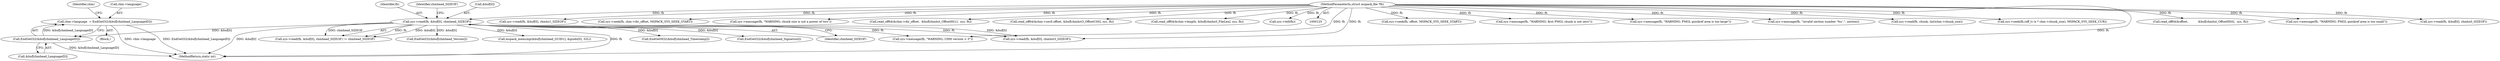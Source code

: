 digraph "0_libmspack_72e70a921f0f07fee748aec2274b30784e1d312a@pointer" {
"1000289" [label="(Call,chm->language  = EndGetI32(&buf[chmhead_LanguageID]))"];
"1000293" [label="(Call,EndGetI32(&buf[chmhead_LanguageID]))"];
"1000233" [label="(Call,sys->read(fh, &buf[0], chmhead_SIZEOF))"];
"1000127" [label="(MethodParameterIn,struct mspack_file *fh)"];
"1000361" [label="(Call,sys->seek(fh, offset, MSPACK_SYS_SEEK_START))"];
"1000234" [label="(Identifier,fh)"];
"1000596" [label="(Call,sys->message(fh, \"WARNING; first PMGL chunk is not zero\"))"];
"1000289" [label="(Call,chm->language  = EndGetI32(&buf[chmhead_LanguageID]))"];
"1000305" [label="(Call,sys->message(fh, \"WARNING; CHM version > 3\"))"];
"1000744" [label="(Call,sys->message(fh, \"WARNING; PMGL quickref area is too large\"))"];
"1000826" [label="(Call,sys->message(fh, \"invalid section number '%u'.\", section))"];
"1000690" [label="(Call,sys->read(fh, chunk, (int)chm->chunk_size))"];
"1000643" [label="(Call,sys->seek(fh,(off_t) (x * chm->chunk_size), MSPACK_SYS_SEEK_CUR))"];
"1000323" [label="(Call,read_off64(&offset,           &buf[chmhst_OffsetHS0],  sys, fh))"];
"1000294" [label="(Call,&buf[chmhead_LanguageID])"];
"1000726" [label="(Call,sys->message(fh, \"WARNING; PMGL quickref area is too small\"))"];
"1000370" [label="(Call,sys->read(fh, &buf[0], chmhs0_SIZEOF))"];
"1000233" [label="(Call,sys->read(fh, &buf[0], chmhead_SIZEOF))"];
"1000127" [label="(MethodParameterIn,struct mspack_file *fh)"];
"1000232" [label="(Call,sys->read(fh, &buf[0], chmhead_SIZEOF) != chmhead_SIZEOF)"];
"1000408" [label="(Call,sys->read(fh, &buf[0], chmhs1_SIZEOF))"];
"1000275" [label="(Call,EndGetI32(&buf[chmhead_Version]))"];
"1000257" [label="(Call,mspack_memcmp(&buf[chmhead_GUID1], &guids[0], 32L))"];
"1000284" [label="(Call,EndGetM32(&buf[chmhead_Timestamp]))"];
"1000310" [label="(Call,sys->read(fh, &buf[0], chmhst3_SIZEOF))"];
"1000293" [label="(Call,EndGetI32(&buf[chmhead_LanguageID]))"];
"1000397" [label="(Call,sys->seek(fh, chm->dir_offset, MSPACK_SYS_SEEK_START))"];
"1000586" [label="(Call,sys->message(fh, \"WARNING; chunk size is not a power of two\"))"];
"1000301" [label="(Identifier,chm)"];
"1000333" [label="(Call,read_off64(&chm->dir_offset,  &buf[chmhst_OffsetHS1],  sys, fh))"];
"1000246" [label="(Call,EndGetI32(&buf[chmhead_Signature]))"];
"1001071" [label="(MethodReturn,static int)"];
"1000240" [label="(Identifier,chmhead_SIZEOF)"];
"1000344" [label="(Call,read_off64(&chm->sec0.offset, &buf[chmhst3_OffsetCS0], sys, fh))"];
"1000382" [label="(Call,read_off64(&chm->length, &buf[chmhs0_FileLen], sys, fh))"];
"1000239" [label="(Identifier,chmhead_SIZEOF)"];
"1000235" [label="(Call,&buf[0])"];
"1000290" [label="(Call,chm->language)"];
"1000423" [label="(Call,sys->tell(fh))"];
"1000130" [label="(Block,)"];
"1000289" -> "1000130"  [label="AST: "];
"1000289" -> "1000293"  [label="CFG: "];
"1000290" -> "1000289"  [label="AST: "];
"1000293" -> "1000289"  [label="AST: "];
"1000301" -> "1000289"  [label="CFG: "];
"1000289" -> "1001071"  [label="DDG: chm->language"];
"1000289" -> "1001071"  [label="DDG: EndGetI32(&buf[chmhead_LanguageID])"];
"1000293" -> "1000289"  [label="DDG: &buf[chmhead_LanguageID]"];
"1000293" -> "1000294"  [label="CFG: "];
"1000294" -> "1000293"  [label="AST: "];
"1000293" -> "1001071"  [label="DDG: &buf[chmhead_LanguageID]"];
"1000233" -> "1000293"  [label="DDG: &buf[0]"];
"1000233" -> "1000232"  [label="AST: "];
"1000233" -> "1000239"  [label="CFG: "];
"1000234" -> "1000233"  [label="AST: "];
"1000235" -> "1000233"  [label="AST: "];
"1000239" -> "1000233"  [label="AST: "];
"1000240" -> "1000233"  [label="CFG: "];
"1000233" -> "1001071"  [label="DDG: &buf[0]"];
"1000233" -> "1001071"  [label="DDG: fh"];
"1000233" -> "1000232"  [label="DDG: fh"];
"1000233" -> "1000232"  [label="DDG: &buf[0]"];
"1000233" -> "1000232"  [label="DDG: chmhead_SIZEOF"];
"1000127" -> "1000233"  [label="DDG: fh"];
"1000233" -> "1000246"  [label="DDG: &buf[0]"];
"1000233" -> "1000257"  [label="DDG: &buf[0]"];
"1000233" -> "1000275"  [label="DDG: &buf[0]"];
"1000233" -> "1000284"  [label="DDG: &buf[0]"];
"1000233" -> "1000305"  [label="DDG: fh"];
"1000233" -> "1000310"  [label="DDG: fh"];
"1000233" -> "1000310"  [label="DDG: &buf[0]"];
"1000127" -> "1000125"  [label="AST: "];
"1000127" -> "1001071"  [label="DDG: fh"];
"1000127" -> "1000305"  [label="DDG: fh"];
"1000127" -> "1000310"  [label="DDG: fh"];
"1000127" -> "1000323"  [label="DDG: fh"];
"1000127" -> "1000333"  [label="DDG: fh"];
"1000127" -> "1000344"  [label="DDG: fh"];
"1000127" -> "1000361"  [label="DDG: fh"];
"1000127" -> "1000370"  [label="DDG: fh"];
"1000127" -> "1000382"  [label="DDG: fh"];
"1000127" -> "1000397"  [label="DDG: fh"];
"1000127" -> "1000408"  [label="DDG: fh"];
"1000127" -> "1000423"  [label="DDG: fh"];
"1000127" -> "1000586"  [label="DDG: fh"];
"1000127" -> "1000596"  [label="DDG: fh"];
"1000127" -> "1000643"  [label="DDG: fh"];
"1000127" -> "1000690"  [label="DDG: fh"];
"1000127" -> "1000726"  [label="DDG: fh"];
"1000127" -> "1000744"  [label="DDG: fh"];
"1000127" -> "1000826"  [label="DDG: fh"];
}
